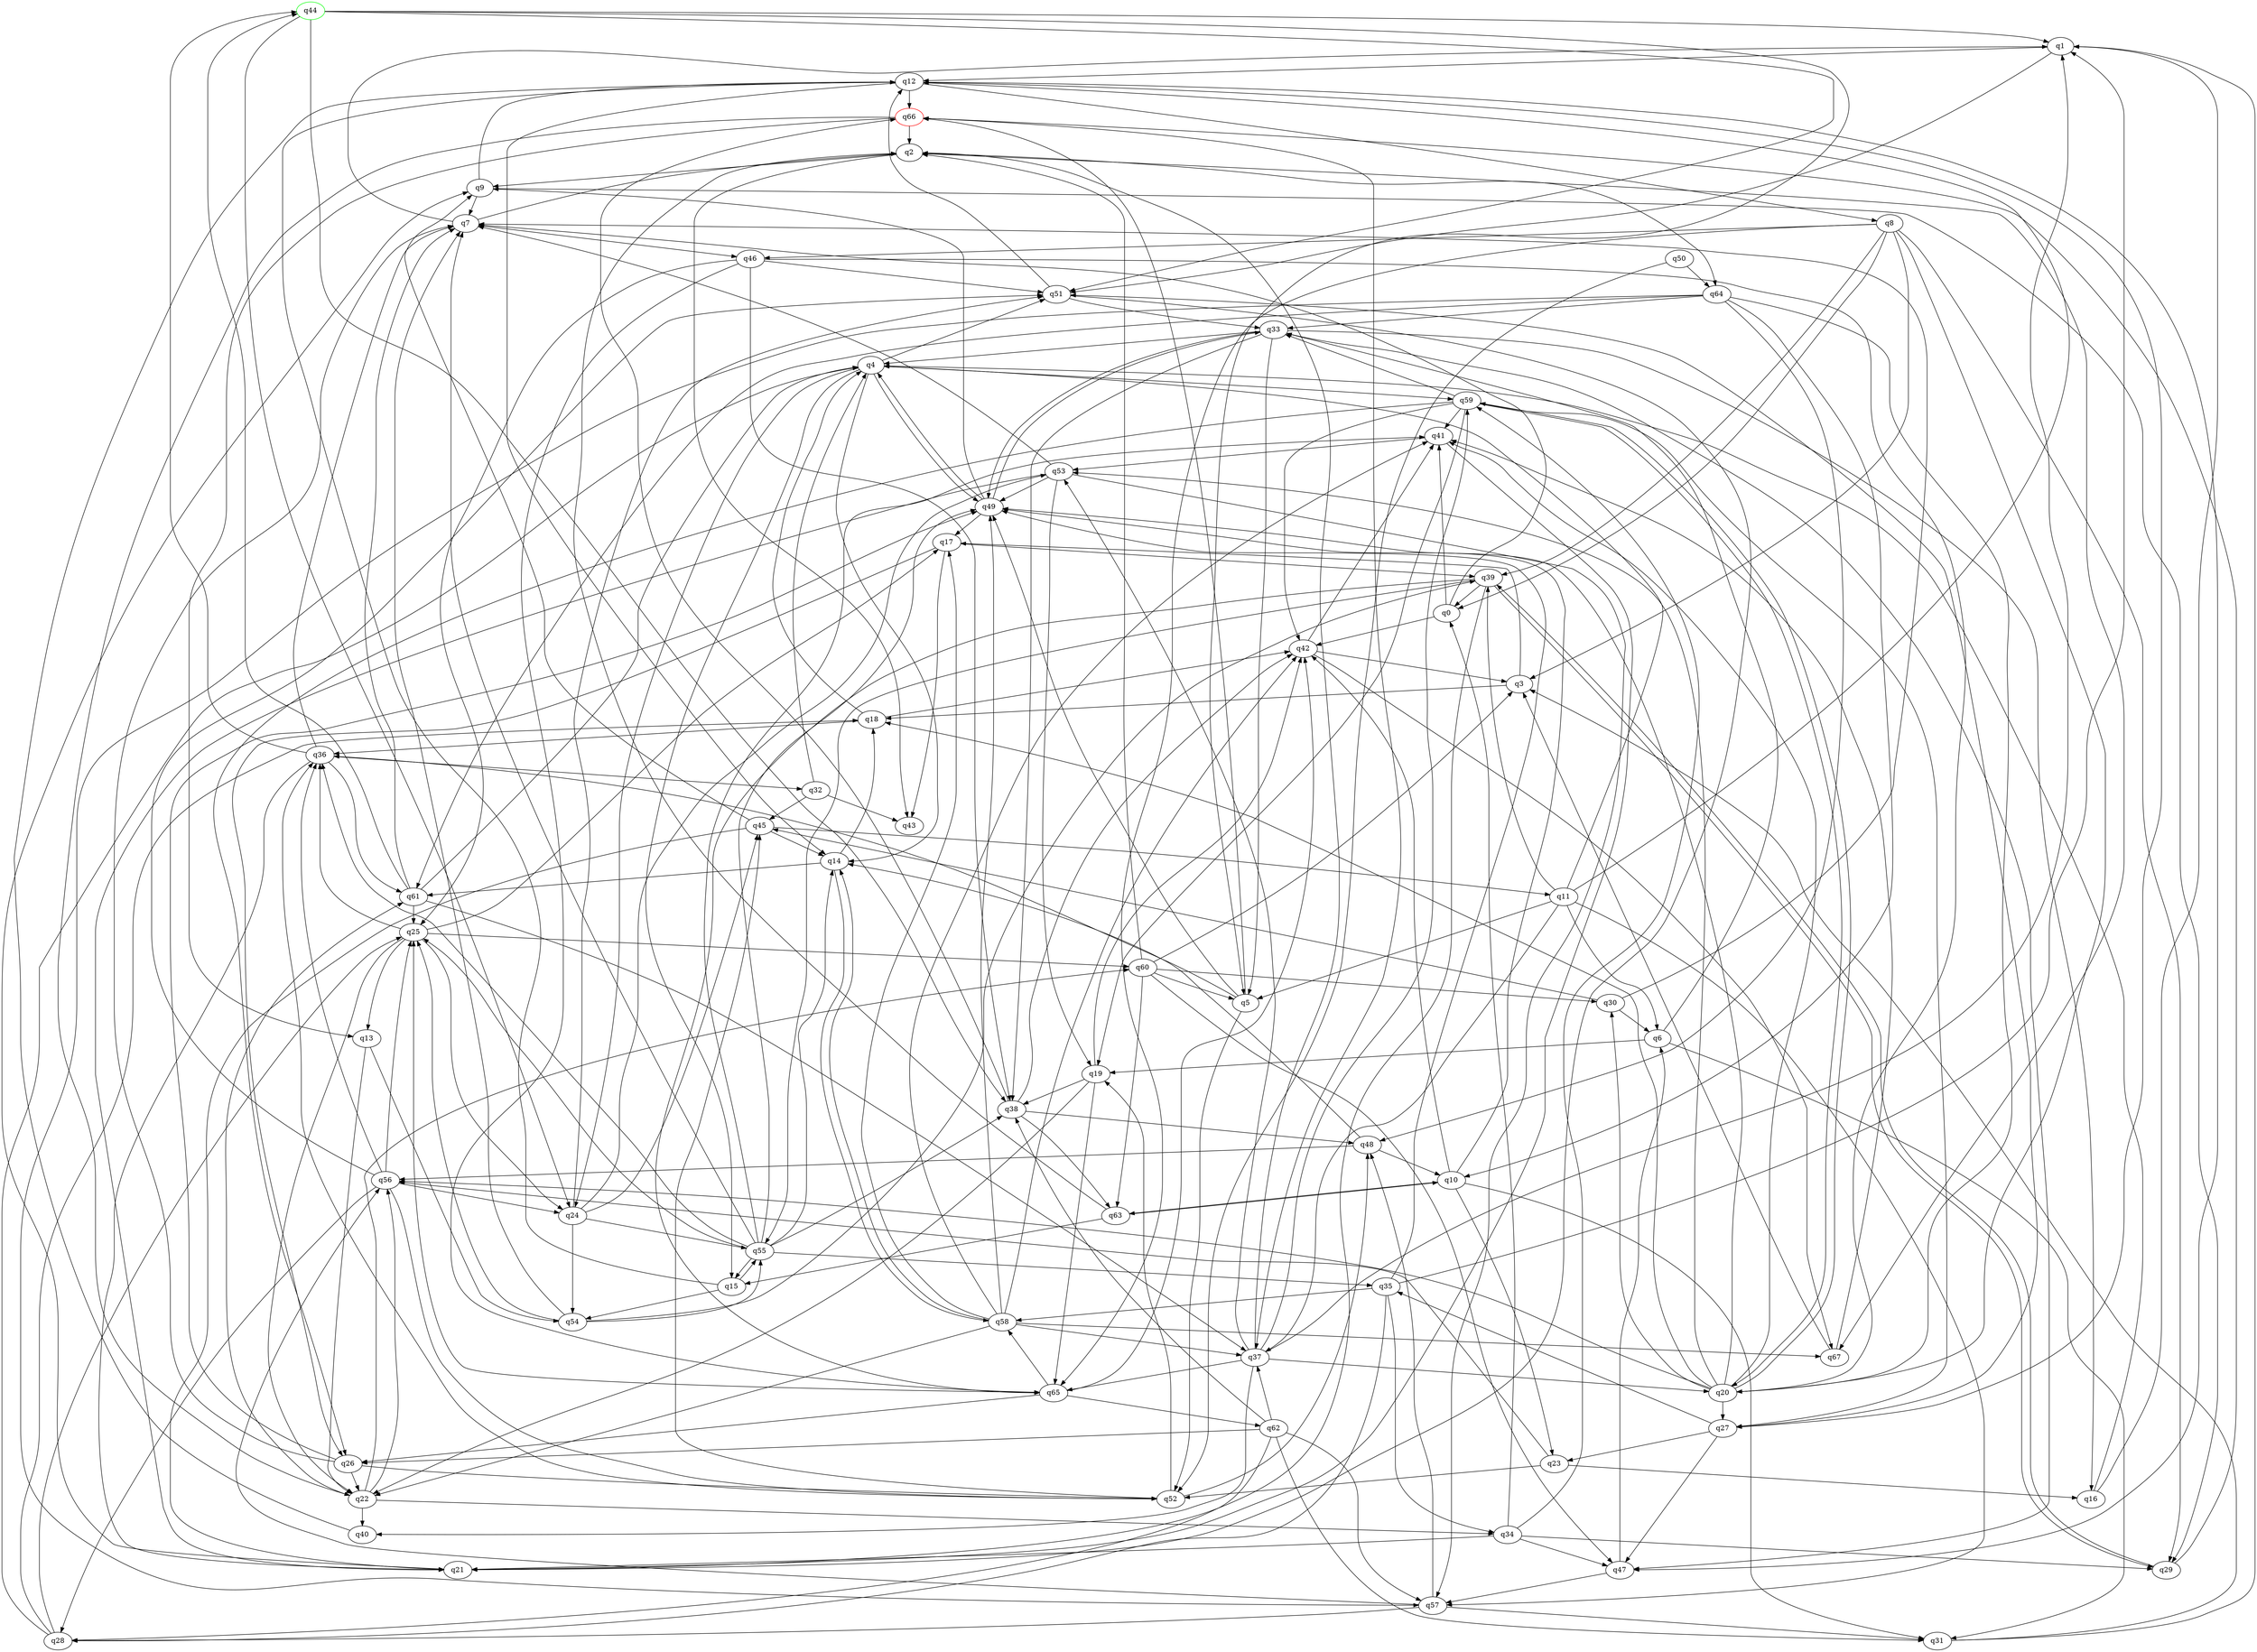 digraph A{
q44 [initial=1,color=green];
q66 [final=1,color=red];
q0 -> q7;
q0 -> q41;
q0 -> q42;
q1 -> q12;
q1 -> q51;
q2 -> q9;
q2 -> q43;
q2 -> q64;
q2 -> q67;
q3 -> q17;
q3 -> q18;
q4 -> q14;
q4 -> q15;
q4 -> q24;
q4 -> q49;
q4 -> q51;
q4 -> q59;
q5 -> q36;
q5 -> q49;
q5 -> q52;
q5 -> q66;
q6 -> q19;
q6 -> q31;
q6 -> q33;
q7 -> q1;
q7 -> q2;
q7 -> q46;
q8 -> q0;
q8 -> q3;
q8 -> q20;
q8 -> q29;
q8 -> q39;
q8 -> q46;
q8 -> q65;
q9 -> q7;
q9 -> q12;
q9 -> q29;
q10 -> q23;
q10 -> q31;
q10 -> q42;
q10 -> q49;
q10 -> q63;
q11 -> q4;
q11 -> q5;
q11 -> q6;
q11 -> q12;
q11 -> q37;
q11 -> q39;
q11 -> q57;
q12 -> q8;
q12 -> q14;
q12 -> q27;
q12 -> q47;
q12 -> q66;
q13 -> q22;
q13 -> q54;
q14 -> q18;
q14 -> q58;
q14 -> q61;
q15 -> q12;
q15 -> q54;
q15 -> q55;
q16 -> q1;
q16 -> q4;
q17 -> q26;
q17 -> q39;
q17 -> q43;
q18 -> q4;
q18 -> q36;
q18 -> q42;
q19 -> q22;
q19 -> q38;
q19 -> q42;
q19 -> q65;
q20 -> q18;
q20 -> q27;
q20 -> q30;
q20 -> q41;
q20 -> q49;
q20 -> q53;
q20 -> q56;
q20 -> q59;
q21 -> q9;
q22 -> q34;
q22 -> q40;
q22 -> q56;
q22 -> q60;
q22 -> q61;
q23 -> q16;
q23 -> q52;
q23 -> q56;
q24 -> q45;
q24 -> q51;
q24 -> q53;
q24 -> q54;
q24 -> q55;
q25 -> q13;
q25 -> q17;
q25 -> q22;
q25 -> q24;
q25 -> q36;
q25 -> q60;
q26 -> q7;
q26 -> q22;
q26 -> q49;
q26 -> q52;
q27 -> q23;
q27 -> q35;
q27 -> q47;
q27 -> q51;
q28 -> q4;
q28 -> q18;
q28 -> q25;
q29 -> q39;
q29 -> q66;
q30 -> q6;
q30 -> q7;
q30 -> q45;
q31 -> q1;
q31 -> q3;
q32 -> q4;
q32 -> q43;
q32 -> q45;
q33 -> q4;
q33 -> q5;
q33 -> q16;
q33 -> q38;
q33 -> q47;
q33 -> q49;
q34 -> q0;
q34 -> q21;
q34 -> q29;
q34 -> q47;
q34 -> q59;
q35 -> q1;
q35 -> q28;
q35 -> q34;
q35 -> q49;
q35 -> q58;
q36 -> q7;
q36 -> q21;
q36 -> q32;
q36 -> q44;
q36 -> q61;
q37 -> q1;
q37 -> q2;
q37 -> q20;
q37 -> q40;
q37 -> q53;
q37 -> q59;
q37 -> q65;
q38 -> q42;
q38 -> q48;
q38 -> q63;
q38 -> q66;
q39 -> q0;
q39 -> q21;
q39 -> q29;
q39 -> q55;
q39 -> q65;
q40 -> q12;
q41 -> q21;
q41 -> q53;
q42 -> q3;
q42 -> q41;
q42 -> q67;
q44 -> q1;
q44 -> q5;
q44 -> q24;
q44 -> q38;
q44 -> q51;
q45 -> q9;
q45 -> q11;
q45 -> q14;
q45 -> q21;
q46 -> q20;
q46 -> q25;
q46 -> q38;
q46 -> q51;
q46 -> q65;
q47 -> q6;
q47 -> q57;
q48 -> q10;
q48 -> q14;
q48 -> q56;
q49 -> q4;
q49 -> q9;
q49 -> q17;
q49 -> q33;
q50 -> q52;
q50 -> q64;
q51 -> q12;
q51 -> q21;
q51 -> q33;
q52 -> q19;
q52 -> q36;
q52 -> q45;
q52 -> q48;
q53 -> q7;
q53 -> q19;
q53 -> q21;
q53 -> q49;
q53 -> q57;
q54 -> q7;
q54 -> q25;
q54 -> q39;
q54 -> q55;
q55 -> q7;
q55 -> q14;
q55 -> q15;
q55 -> q25;
q55 -> q35;
q55 -> q36;
q55 -> q38;
q55 -> q41;
q55 -> q49;
q56 -> q24;
q56 -> q25;
q56 -> q28;
q56 -> q36;
q56 -> q51;
q56 -> q52;
q57 -> q28;
q57 -> q31;
q57 -> q48;
q57 -> q56;
q58 -> q14;
q58 -> q17;
q58 -> q22;
q58 -> q37;
q58 -> q41;
q58 -> q42;
q58 -> q49;
q58 -> q67;
q59 -> q19;
q59 -> q20;
q59 -> q26;
q59 -> q27;
q59 -> q33;
q59 -> q41;
q59 -> q42;
q60 -> q2;
q60 -> q3;
q60 -> q5;
q60 -> q30;
q60 -> q47;
q60 -> q63;
q61 -> q4;
q61 -> q7;
q61 -> q25;
q61 -> q37;
q61 -> q44;
q62 -> q26;
q62 -> q28;
q62 -> q31;
q62 -> q37;
q62 -> q38;
q62 -> q57;
q63 -> q2;
q63 -> q10;
q63 -> q15;
q64 -> q10;
q64 -> q20;
q64 -> q33;
q64 -> q48;
q64 -> q57;
q64 -> q61;
q65 -> q25;
q65 -> q26;
q65 -> q42;
q65 -> q58;
q65 -> q62;
q66 -> q2;
q66 -> q13;
q66 -> q22;
q66 -> q37;
q67 -> q3;
q67 -> q41;
}